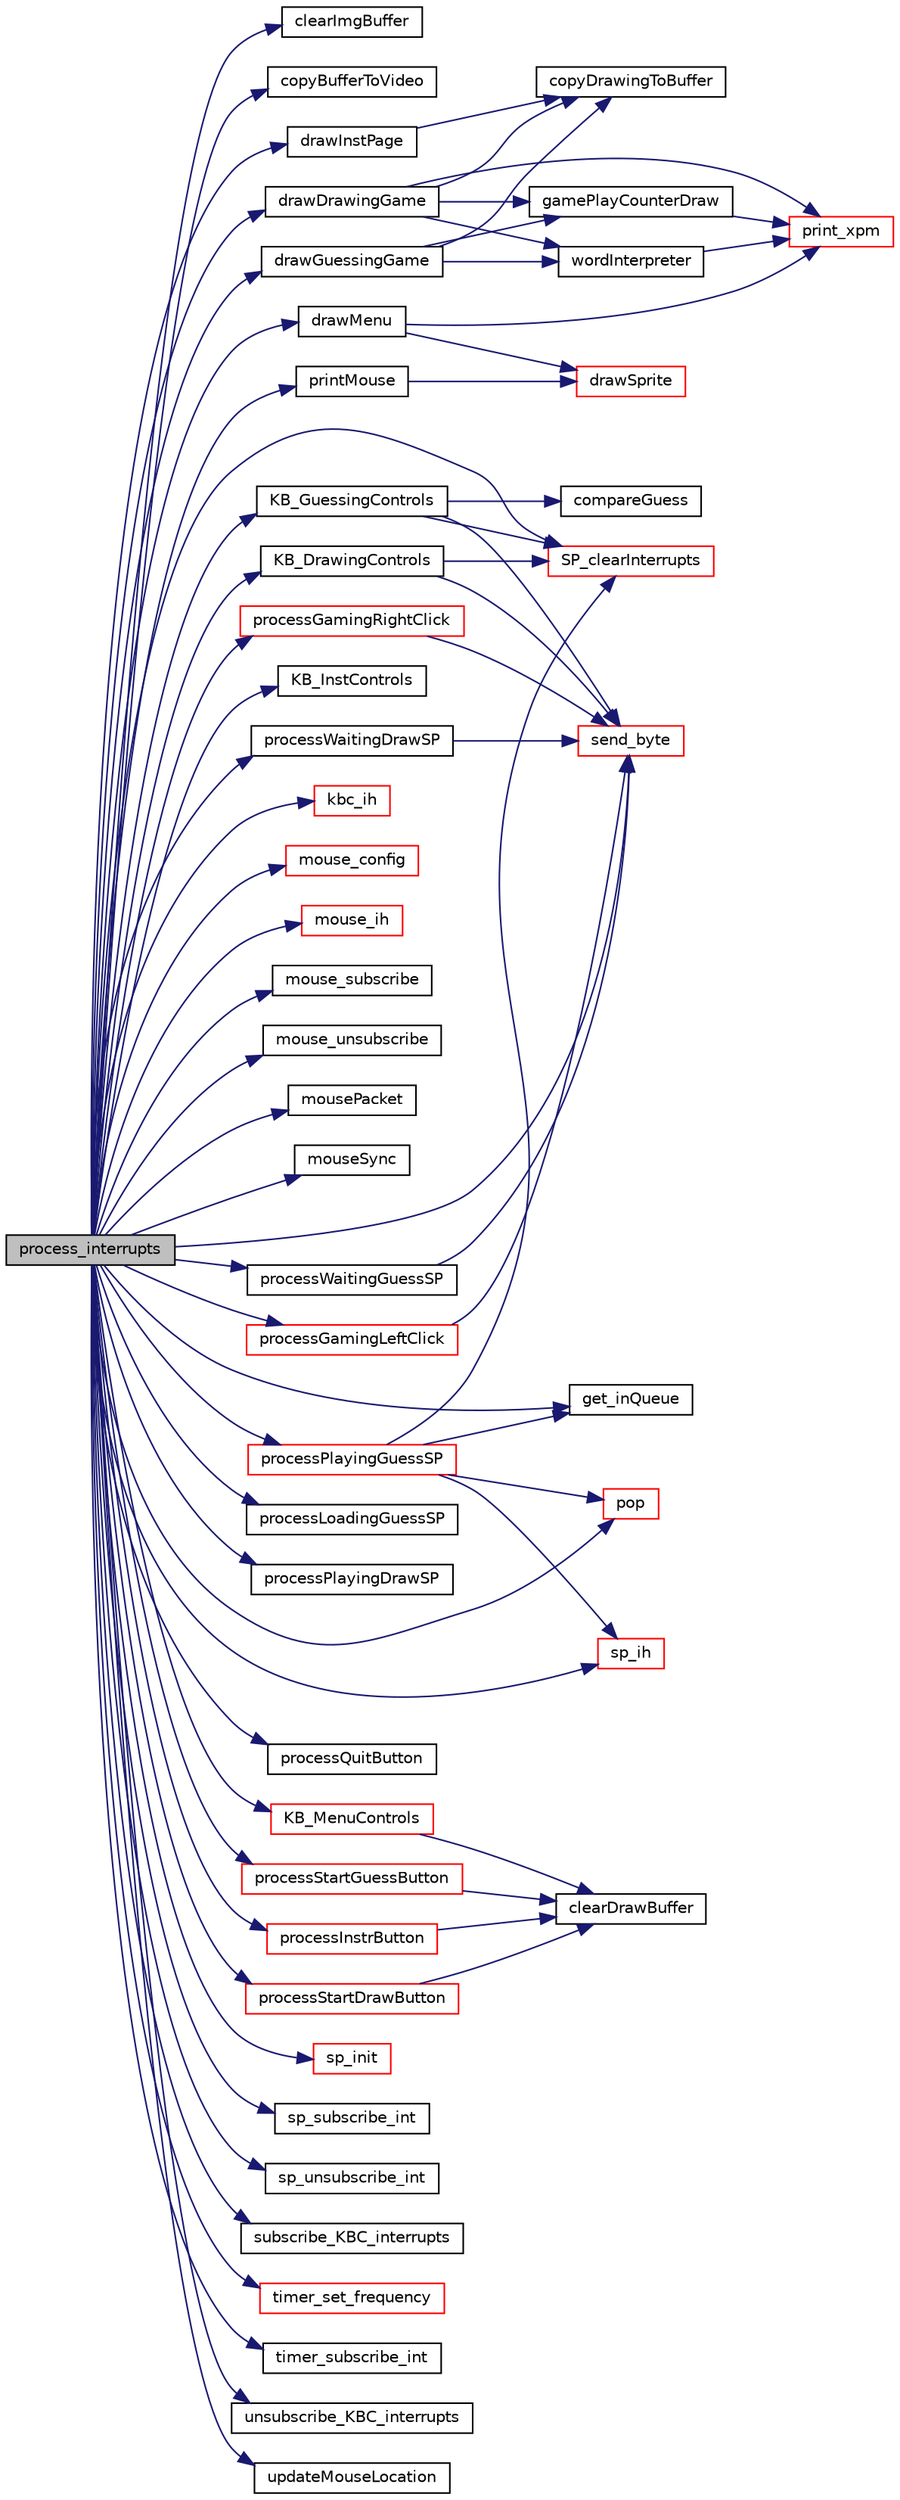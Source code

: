 digraph "process_interrupts"
{
 // LATEX_PDF_SIZE
  edge [fontname="Helvetica",fontsize="10",labelfontname="Helvetica",labelfontsize="10"];
  node [fontname="Helvetica",fontsize="10",shape=record];
  rankdir="LR";
  Node1 [label="process_interrupts",height=0.2,width=0.4,color="black", fillcolor="grey75", style="filled", fontcolor="black",tooltip=" "];
  Node1 -> Node2 [color="midnightblue",fontsize="10",style="solid"];
  Node2 [label="clearImgBuffer",height=0.2,width=0.4,color="black", fillcolor="white", style="filled",URL="$graphics_8c.html#a25f80f81655a0d6633f170d6c44fe84b",tooltip="This function fills the buffer with the color white."];
  Node1 -> Node3 [color="midnightblue",fontsize="10",style="solid"];
  Node3 [label="copyBufferToVideo",height=0.2,width=0.4,color="black", fillcolor="white", style="filled",URL="$graphics_8c.html#a85e664ce05e3accd788788b1b314b1b2",tooltip="This function copies anything not transparent of the image buffer to the main buffer to be displayed."];
  Node1 -> Node4 [color="midnightblue",fontsize="10",style="solid"];
  Node4 [label="drawDrawingGame",height=0.2,width=0.4,color="black", fillcolor="white", style="filled",URL="$drawing_8c.html#ade6f4eb2ec2071b4ad3b0cd6ed67d8fa",tooltip="This function loads the differents components of a frame into the secondary buffer."];
  Node4 -> Node5 [color="midnightblue",fontsize="10",style="solid"];
  Node5 [label="copyDrawingToBuffer",height=0.2,width=0.4,color="black", fillcolor="white", style="filled",URL="$graphics_8c.html#a4ab4d19eaa963077f2d4e42e8f46212d",tooltip="This function copies anything not transparent of the draw buffer to the image buffer."];
  Node4 -> Node6 [color="midnightblue",fontsize="10",style="solid"];
  Node6 [label="gamePlayCounterDraw",height=0.2,width=0.4,color="black", fillcolor="white", style="filled",URL="$game_8c.html#ac394319f787d76cd26e4b4c5f180cee9",tooltip="This funtion draws the in-game counter on the screen."];
  Node6 -> Node7 [color="midnightblue",fontsize="10",style="solid"];
  Node7 [label="print_xpm",height=0.2,width=0.4,color="red", fillcolor="white", style="filled",URL="$graphics_8c.html#a4a7701a7c35f0ff156dba3e5f9c9f48e",tooltip="This function draws a xpm to the display."];
  Node4 -> Node7 [color="midnightblue",fontsize="10",style="solid"];
  Node4 -> Node9 [color="midnightblue",fontsize="10",style="solid"];
  Node9 [label="wordInterpreter",height=0.2,width=0.4,color="black", fillcolor="white", style="filled",URL="$game_8c.html#af21d5e92b258d5834ab2d92883039e76",tooltip="This function reads the array of the word given to the draw user and prints the xpm of the letter at ..."];
  Node9 -> Node7 [color="midnightblue",fontsize="10",style="solid"];
  Node1 -> Node10 [color="midnightblue",fontsize="10",style="solid"];
  Node10 [label="drawGuessingGame",height=0.2,width=0.4,color="black", fillcolor="white", style="filled",URL="$guessing_8c.html#a72a912df7f85b2c72f8e69c73c632f05",tooltip="This function loads the differents components of a frame into the secondary buffer."];
  Node10 -> Node5 [color="midnightblue",fontsize="10",style="solid"];
  Node10 -> Node6 [color="midnightblue",fontsize="10",style="solid"];
  Node10 -> Node9 [color="midnightblue",fontsize="10",style="solid"];
  Node1 -> Node11 [color="midnightblue",fontsize="10",style="solid"];
  Node11 [label="drawInstPage",height=0.2,width=0.4,color="black", fillcolor="white", style="filled",URL="$inst_8c.html#a262ec4378d3e250b5ee8cdae9b40ba28",tooltip="This funtions load the instruciton page (a xpm) to the tertiaty buffer (or \"static elements\" buffer)."];
  Node11 -> Node5 [color="midnightblue",fontsize="10",style="solid"];
  Node1 -> Node12 [color="midnightblue",fontsize="10",style="solid"];
  Node12 [label="drawMenu",height=0.2,width=0.4,color="black", fillcolor="white", style="filled",URL="$menu_8c.html#a252c3e287edc6236251be9dd8517334c",tooltip="This function loads the differents components of a frame into the secondary buffer."];
  Node12 -> Node13 [color="midnightblue",fontsize="10",style="solid"];
  Node13 [label="drawSprite",height=0.2,width=0.4,color="red", fillcolor="white", style="filled",URL="$sprites_8c.html#a3fc1965bb7f45fd72fff8a402c507186",tooltip="Draws a loaded SPrite onto the screen, The x and y represents the top left corner of the Sprite."];
  Node12 -> Node7 [color="midnightblue",fontsize="10",style="solid"];
  Node1 -> Node14 [color="midnightblue",fontsize="10",style="solid"];
  Node14 [label="get_inQueue",height=0.2,width=0.4,color="black", fillcolor="white", style="filled",URL="$serial_port_8c.html#a395975f2e8822bbc842adbf64873623f",tooltip="This function is used to get the received data queue."];
  Node1 -> Node15 [color="midnightblue",fontsize="10",style="solid"];
  Node15 [label="KB_DrawingControls",height=0.2,width=0.4,color="black", fillcolor="white", style="filled",URL="$drawing_8c.html#a01547608c10f80c48d70f71f41efb741",tooltip="This function process the pressing of jeys by the player and realizes the function correct action for..."];
  Node15 -> Node16 [color="midnightblue",fontsize="10",style="solid"];
  Node16 [label="send_byte",height=0.2,width=0.4,color="red", fillcolor="white", style="filled",URL="$serial_port_8c.html#af26804966e7098d673255be2b3985449",tooltip="This function sends a byte through the serial port."];
  Node15 -> Node19 [color="midnightblue",fontsize="10",style="solid"];
  Node19 [label="SP_clearInterrupts",height=0.2,width=0.4,color="red", fillcolor="white", style="filled",URL="$serial_port_8c.html#aeaa3f7885cf1173c43a4f70f58c9abfd",tooltip="The function prepares the queue and FCR for the next interruptiom, it empties the queue to prevent er..."];
  Node1 -> Node21 [color="midnightblue",fontsize="10",style="solid"];
  Node21 [label="KB_GuessingControls",height=0.2,width=0.4,color="black", fillcolor="white", style="filled",URL="$guessing_8c.html#a710678f0d413e61a96be3b39bf14838f",tooltip="This function process the pressing of jeys by the player and realizes the function correct action for..."];
  Node21 -> Node22 [color="midnightblue",fontsize="10",style="solid"];
  Node22 [label="compareGuess",height=0.2,width=0.4,color="black", fillcolor="white", style="filled",URL="$guessing_8c.html#a350187e0f82398f183349d13db7b0e2f",tooltip="This function is called to compare the input of the player and the word given. It checks id the guess..."];
  Node21 -> Node16 [color="midnightblue",fontsize="10",style="solid"];
  Node21 -> Node19 [color="midnightblue",fontsize="10",style="solid"];
  Node1 -> Node23 [color="midnightblue",fontsize="10",style="solid"];
  Node23 [label="KB_InstControls",height=0.2,width=0.4,color="black", fillcolor="white", style="filled",URL="$inst_8c.html#ae62e8fd281959f3dbecaef9893b17485",tooltip="This function detects if the player pressed esc and exits the instruction page."];
  Node1 -> Node24 [color="midnightblue",fontsize="10",style="solid"];
  Node24 [label="KB_MenuControls",height=0.2,width=0.4,color="red", fillcolor="white", style="filled",URL="$menu_8c.html#a0003deda87fcc4090e53c2775f163144",tooltip="This function process the pressing of jeys by the player and realizes the function correct action for..."];
  Node24 -> Node25 [color="midnightblue",fontsize="10",style="solid"];
  Node25 [label="clearDrawBuffer",height=0.2,width=0.4,color="black", fillcolor="white", style="filled",URL="$graphics_8c.html#af17fcbf1be075a018f5b5e657275ec69",tooltip="This function fills the buffer with the color white."];
  Node1 -> Node32 [color="midnightblue",fontsize="10",style="solid"];
  Node32 [label="kbc_ih",height=0.2,width=0.4,color="red", fillcolor="white", style="filled",URL="$keyboard_8c.html#aea970a154161a35f6894898a092ed70a",tooltip="Keyboard's interrupt handler."];
  Node1 -> Node35 [color="midnightblue",fontsize="10",style="solid"];
  Node35 [label="mouse_config",height=0.2,width=0.4,color="red", fillcolor="white", style="filled",URL="$mouse_8c.html#a45583cf8b0bcd43d319ea7696f83757b",tooltip="this function configures the mouse, verify if there is no error with the read of the port"];
  Node1 -> Node37 [color="midnightblue",fontsize="10",style="solid"];
  Node37 [label="mouse_ih",height=0.2,width=0.4,color="red", fillcolor="white", style="filled",URL="$mouse_8c.html#a210374b50462acdedab00df64d5cea3c",tooltip="Mouse's input handler."];
  Node1 -> Node39 [color="midnightblue",fontsize="10",style="solid"];
  Node39 [label="mouse_subscribe",height=0.2,width=0.4,color="black", fillcolor="white", style="filled",URL="$mouse_8c.html#a56719b09e2356fcd9d79e6fcf59f15fd",tooltip="This function uses irq_setpolicy to configure mouse interrupts."];
  Node1 -> Node40 [color="midnightblue",fontsize="10",style="solid"];
  Node40 [label="mouse_unsubscribe",height=0.2,width=0.4,color="black", fillcolor="white", style="filled",URL="$mouse_8c.html#aab5e1dc43daf2cc458f26d87211b994f",tooltip="This function unsubscribes mouse interrupts."];
  Node1 -> Node41 [color="midnightblue",fontsize="10",style="solid"];
  Node41 [label="mousePacket",height=0.2,width=0.4,color="black", fillcolor="white", style="filled",URL="$mouse_8c.html#a8239df21fb5c176b7d8eb5f8fde70bee",tooltip="When mouse packet array has stored all the necessary bytes this functions interprets it and updates m..."];
  Node1 -> Node42 [color="midnightblue",fontsize="10",style="solid"];
  Node42 [label="mouseSync",height=0.2,width=0.4,color="black", fillcolor="white", style="filled",URL="$mouse_8c.html#ac690d3b9ecc319ce972b9d55a7f1d322",tooltip="This function verifies the mouse interrupt and appropiately stores it in an array for mouse."];
  Node1 -> Node43 [color="midnightblue",fontsize="10",style="solid"];
  Node43 [label="pop",height=0.2,width=0.4,color="red", fillcolor="white", style="filled",URL="$queue_8c.html#ab0a7af1151628d3b2580f6da46706fce",tooltip=" "];
  Node1 -> Node44 [color="midnightblue",fontsize="10",style="solid"];
  Node44 [label="printMouse",height=0.2,width=0.4,color="black", fillcolor="white", style="filled",URL="$game_8c.html#af764651554437af7a7e62cb5075b25fe",tooltip="This function prints the xpm of the mouse on the screen, it checks to see with mouse xpm it should us..."];
  Node44 -> Node13 [color="midnightblue",fontsize="10",style="solid"];
  Node1 -> Node45 [color="midnightblue",fontsize="10",style="solid"];
  Node45 [label="processGamingLeftClick",height=0.2,width=0.4,color="red", fillcolor="white", style="filled",URL="$drawing_8c.html#a91a437d267e8f431fdc48f38020cd7d2",tooltip="This function process left clicks on the draw page, it verifeis where the player clicked and realizes..."];
  Node45 -> Node16 [color="midnightblue",fontsize="10",style="solid"];
  Node1 -> Node49 [color="midnightblue",fontsize="10",style="solid"];
  Node49 [label="processGamingRightClick",height=0.2,width=0.4,color="red", fillcolor="white", style="filled",URL="$drawing_8c.html#a02386551bfca56575b414789cd774a08",tooltip="This function process right clicks on the draw page, it verifeis where the player clicked and realize..."];
  Node49 -> Node16 [color="midnightblue",fontsize="10",style="solid"];
  Node1 -> Node50 [color="midnightblue",fontsize="10",style="solid"];
  Node50 [label="processInstrButton",height=0.2,width=0.4,color="red", fillcolor="white", style="filled",URL="$menu_8c.html#ab859ac644122c981608478833cf4b7ee",tooltip="This function detects it the player is pressing the instruction button and if the press if valid...."];
  Node50 -> Node25 [color="midnightblue",fontsize="10",style="solid"];
  Node1 -> Node51 [color="midnightblue",fontsize="10",style="solid"];
  Node51 [label="processLoadingGuessSP",height=0.2,width=0.4,color="black", fillcolor="white", style="filled",URL="$serial_port_8c.html#ae8c59fc149f2e1ba50dd1dc7c1f83e8a",tooltip="This function determines what a given byte received from the serial port should be used for while loa..."];
  Node1 -> Node52 [color="midnightblue",fontsize="10",style="solid"];
  Node52 [label="processPlayingDrawSP",height=0.2,width=0.4,color="black", fillcolor="white", style="filled",URL="$serial_port_8c.html#a4c3c07104652a0094f311cd030933359",tooltip="This function determines what a given byte received from the serial port should be used for while pla..."];
  Node1 -> Node53 [color="midnightblue",fontsize="10",style="solid"];
  Node53 [label="processPlayingGuessSP",height=0.2,width=0.4,color="red", fillcolor="white", style="filled",URL="$serial_port_8c.html#a6a93d1d284d0c1558b521772388ef5fb",tooltip="This function determines what a given byte received from the serial port should be used for while pla..."];
  Node53 -> Node14 [color="midnightblue",fontsize="10",style="solid"];
  Node53 -> Node43 [color="midnightblue",fontsize="10",style="solid"];
  Node53 -> Node19 [color="midnightblue",fontsize="10",style="solid"];
  Node53 -> Node54 [color="midnightblue",fontsize="10",style="solid"];
  Node54 [label="sp_ih",height=0.2,width=0.4,color="red", fillcolor="white", style="filled",URL="$serial_port_8c.html#af6cc263493df7caac7bd7d0be6b50635",tooltip="Serial ports's interrupt handler."];
  Node1 -> Node58 [color="midnightblue",fontsize="10",style="solid"];
  Node58 [label="processQuitButton",height=0.2,width=0.4,color="black", fillcolor="white", style="filled",URL="$menu_8c.html#a5438949090fb276e9fe1bd1c7401490c",tooltip="This function detects it the player is pressing the quit button and if the press if valid...."];
  Node1 -> Node59 [color="midnightblue",fontsize="10",style="solid"];
  Node59 [label="processStartDrawButton",height=0.2,width=0.4,color="red", fillcolor="white", style="filled",URL="$menu_8c.html#a6a4c43846a973f849b2027363176dcb2",tooltip="This function detects it the player is pressing the draw button and if the press if valid...."];
  Node59 -> Node25 [color="midnightblue",fontsize="10",style="solid"];
  Node1 -> Node60 [color="midnightblue",fontsize="10",style="solid"];
  Node60 [label="processStartGuessButton",height=0.2,width=0.4,color="red", fillcolor="white", style="filled",URL="$menu_8c.html#aad86b088b468df45161d1bb04697f5fa",tooltip="This function detects it the player is pressing the guess button and if the press if valid...."];
  Node60 -> Node25 [color="midnightblue",fontsize="10",style="solid"];
  Node1 -> Node61 [color="midnightblue",fontsize="10",style="solid"];
  Node61 [label="processWaitingDrawSP",height=0.2,width=0.4,color="black", fillcolor="white", style="filled",URL="$serial_port_8c.html#a2042007baf9a4bf12a65c04063e8229b",tooltip="This function determines what a given byte received from the serial port should be used for while wai..."];
  Node61 -> Node16 [color="midnightblue",fontsize="10",style="solid"];
  Node1 -> Node62 [color="midnightblue",fontsize="10",style="solid"];
  Node62 [label="processWaitingGuessSP",height=0.2,width=0.4,color="black", fillcolor="white", style="filled",URL="$serial_port_8c.html#ae28c8fe14612092c9d38642386ff0300",tooltip="This function determines what a given byte received from the serial port should be used for while wai..."];
  Node62 -> Node16 [color="midnightblue",fontsize="10",style="solid"];
  Node1 -> Node16 [color="midnightblue",fontsize="10",style="solid"];
  Node1 -> Node19 [color="midnightblue",fontsize="10",style="solid"];
  Node1 -> Node54 [color="midnightblue",fontsize="10",style="solid"];
  Node1 -> Node63 [color="midnightblue",fontsize="10",style="solid"];
  Node63 [label="sp_init",height=0.2,width=0.4,color="red", fillcolor="white", style="filled",URL="$serial_port_8c.html#a413c45b134b03a909b49aa3b5b2bd003",tooltip="This function initializes the serial port, enabling interrupts and creating the received data queue."];
  Node1 -> Node64 [color="midnightblue",fontsize="10",style="solid"];
  Node64 [label="sp_subscribe_int",height=0.2,width=0.4,color="black", fillcolor="white", style="filled",URL="$serial_port_8c.html#a91109afddc86957b554ce7ec799bd41b",tooltip="This function subscribes serial port interrupts with policies REENABLE and EXCLUSIVE."];
  Node1 -> Node65 [color="midnightblue",fontsize="10",style="solid"];
  Node65 [label="sp_unsubscribe_int",height=0.2,width=0.4,color="black", fillcolor="white", style="filled",URL="$serial_port_8c.html#ad9cfa399df9032ec99f760195d457e9a",tooltip="This function unsubscribes serial port interrupts."];
  Node1 -> Node66 [color="midnightblue",fontsize="10",style="solid"];
  Node66 [label="subscribe_KBC_interrupts",height=0.2,width=0.4,color="black", fillcolor="white", style="filled",URL="$keyboard_8c.html#a6cadb7cb6407473cb67f74a4a840dd2c",tooltip="This function subscribes keyboard interrupts with policies REENABLE and EXCLUSIVE."];
  Node1 -> Node67 [color="midnightblue",fontsize="10",style="solid"];
  Node67 [label="timer_set_frequency",height=0.2,width=0.4,color="red", fillcolor="white", style="filled",URL="$timer_8c.html#af2c04fa8e97ffa748fd3f612886a92a7",tooltip=" "];
  Node1 -> Node71 [color="midnightblue",fontsize="10",style="solid"];
  Node71 [label="timer_subscribe_int",height=0.2,width=0.4,color="black", fillcolor="white", style="filled",URL="$timer_8c.html#ac57a7e1140a7e00ad95ac5488d2a671b",tooltip="This function uses irq_setpolicy to configure timer interrupts."];
  Node1 -> Node72 [color="midnightblue",fontsize="10",style="solid"];
  Node72 [label="unsubscribe_KBC_interrupts",height=0.2,width=0.4,color="black", fillcolor="white", style="filled",URL="$keyboard_8c.html#ac2113e8bcc7a9857c2c193985178991a",tooltip="This function unsubscribes keyboard interrupts."];
  Node1 -> Node73 [color="midnightblue",fontsize="10",style="solid"];
  Node73 [label="updateMouseLocation",height=0.2,width=0.4,color="black", fillcolor="white", style="filled",URL="$mouse_8c.html#a3dc118b68fd6b09e1a673f7e273e0dab",tooltip="This funtionc uses the information processed by mousePacket to update mouse location thaking into acc..."];
}
